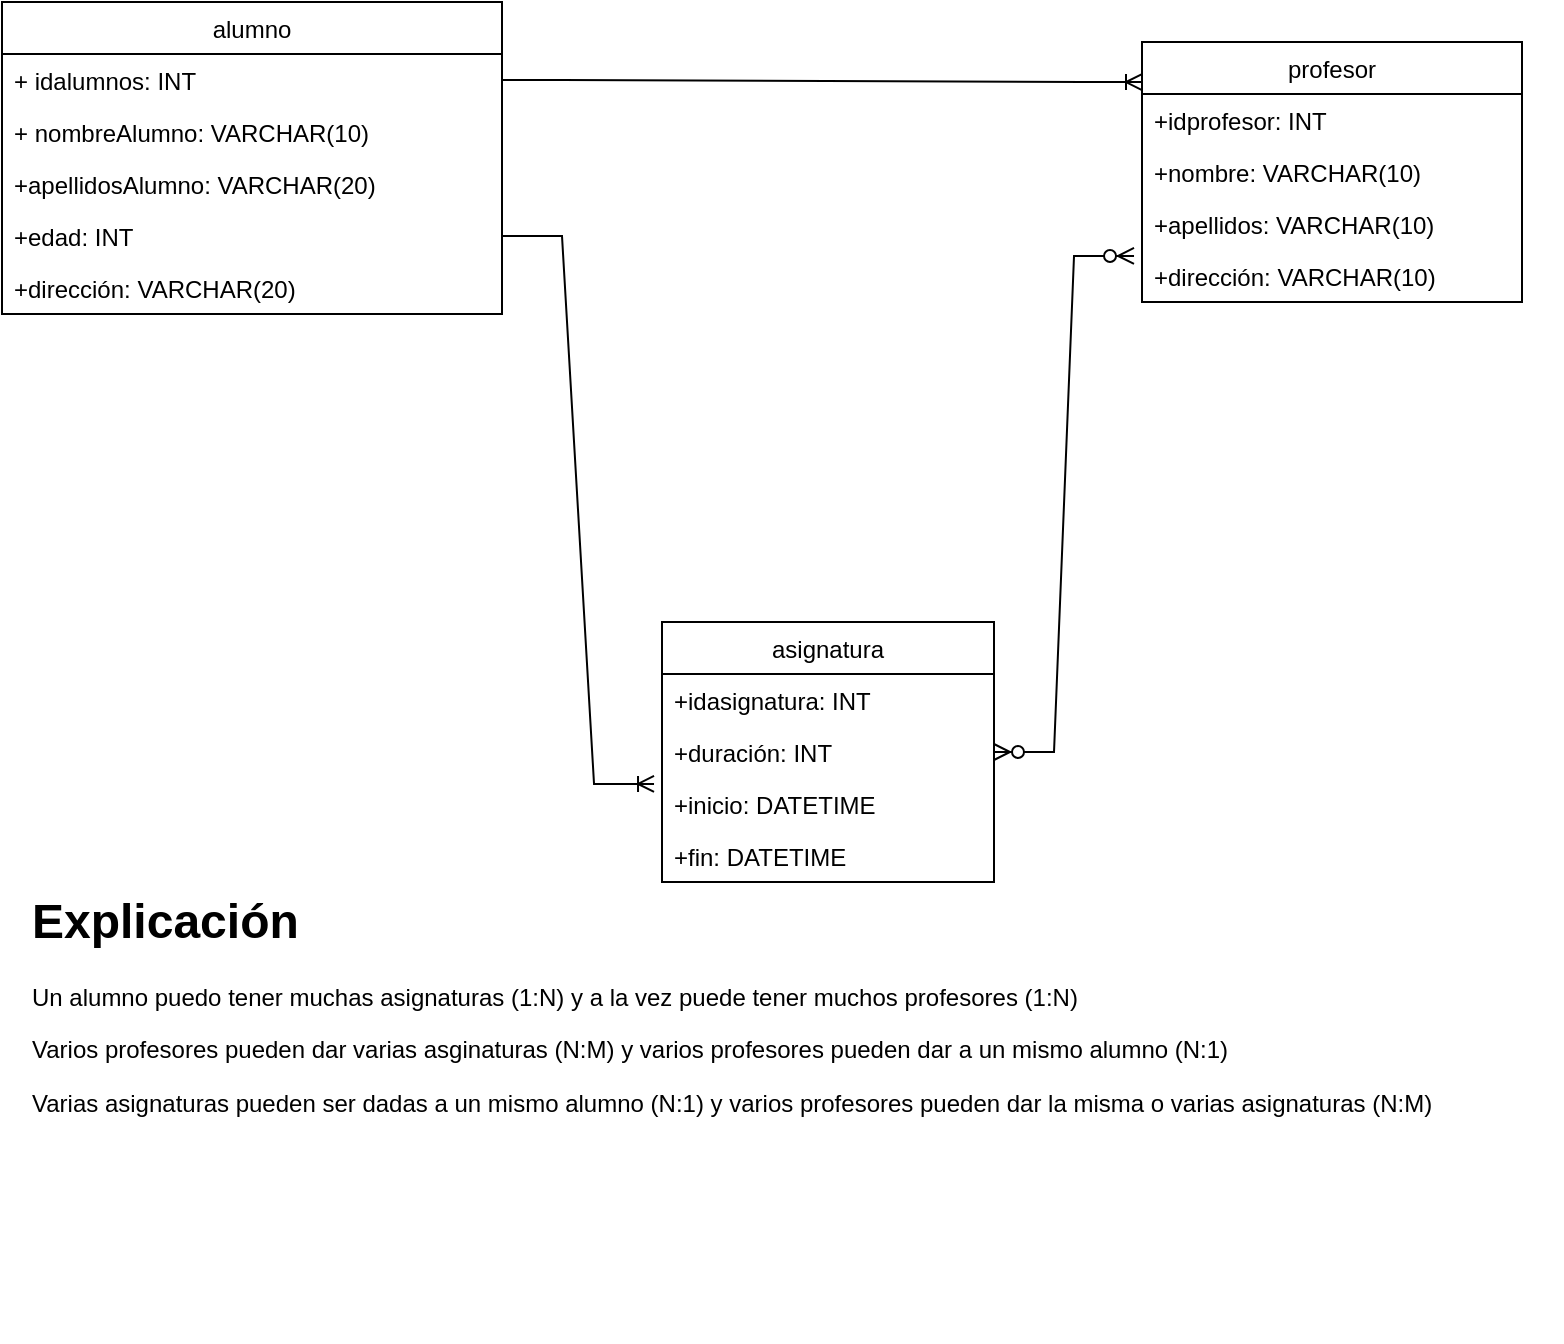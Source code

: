 <mxfile version="16.5.6" type="device"><diagram id="e5QsXihCPXeqxPR7cAFa" name="Page-1"><mxGraphModel dx="1298" dy="802" grid="1" gridSize="10" guides="1" tooltips="1" connect="1" arrows="1" fold="1" page="1" pageScale="1" pageWidth="827" pageHeight="1169" math="0" shadow="0"><root><mxCell id="0"/><mxCell id="1" parent="0"/><mxCell id="0gZy1IPgglMnKjc9csz7-9" value="asignatura" style="swimlane;fontStyle=0;childLayout=stackLayout;horizontal=1;startSize=26;fillColor=none;horizontalStack=0;resizeParent=1;resizeParentMax=0;resizeLast=0;collapsible=1;marginBottom=0;" vertex="1" parent="1"><mxGeometry x="350" y="350" width="166" height="130" as="geometry"/></mxCell><mxCell id="0gZy1IPgglMnKjc9csz7-10" value="+idasignatura: INT" style="text;strokeColor=none;fillColor=none;align=left;verticalAlign=top;spacingLeft=4;spacingRight=4;overflow=hidden;rotatable=0;points=[[0,0.5],[1,0.5]];portConstraint=eastwest;" vertex="1" parent="0gZy1IPgglMnKjc9csz7-9"><mxGeometry y="26" width="166" height="26" as="geometry"/></mxCell><mxCell id="0gZy1IPgglMnKjc9csz7-11" value="+duración: INT" style="text;strokeColor=none;fillColor=none;align=left;verticalAlign=top;spacingLeft=4;spacingRight=4;overflow=hidden;rotatable=0;points=[[0,0.5],[1,0.5]];portConstraint=eastwest;" vertex="1" parent="0gZy1IPgglMnKjc9csz7-9"><mxGeometry y="52" width="166" height="26" as="geometry"/></mxCell><mxCell id="0gZy1IPgglMnKjc9csz7-36" value="+inicio: DATETIME" style="text;strokeColor=none;fillColor=none;align=left;verticalAlign=top;spacingLeft=4;spacingRight=4;overflow=hidden;rotatable=0;points=[[0,0.5],[1,0.5]];portConstraint=eastwest;" vertex="1" parent="0gZy1IPgglMnKjc9csz7-9"><mxGeometry y="78" width="166" height="26" as="geometry"/></mxCell><mxCell id="0gZy1IPgglMnKjc9csz7-12" value="+fin: DATETIME" style="text;strokeColor=none;fillColor=none;align=left;verticalAlign=top;spacingLeft=4;spacingRight=4;overflow=hidden;rotatable=0;points=[[0,0.5],[1,0.5]];portConstraint=eastwest;" vertex="1" parent="0gZy1IPgglMnKjc9csz7-9"><mxGeometry y="104" width="166" height="26" as="geometry"/></mxCell><mxCell id="0gZy1IPgglMnKjc9csz7-13" value="profesor" style="swimlane;fontStyle=0;childLayout=stackLayout;horizontal=1;startSize=26;fillColor=none;horizontalStack=0;resizeParent=1;resizeParentMax=0;resizeLast=0;collapsible=1;marginBottom=0;" vertex="1" parent="1"><mxGeometry x="590" y="60" width="190" height="130" as="geometry"/></mxCell><mxCell id="0gZy1IPgglMnKjc9csz7-14" value="+idprofesor: INT" style="text;strokeColor=none;fillColor=none;align=left;verticalAlign=top;spacingLeft=4;spacingRight=4;overflow=hidden;rotatable=0;points=[[0,0.5],[1,0.5]];portConstraint=eastwest;" vertex="1" parent="0gZy1IPgglMnKjc9csz7-13"><mxGeometry y="26" width="190" height="26" as="geometry"/></mxCell><mxCell id="0gZy1IPgglMnKjc9csz7-15" value="+nombre: VARCHAR(10)" style="text;strokeColor=none;fillColor=none;align=left;verticalAlign=top;spacingLeft=4;spacingRight=4;overflow=hidden;rotatable=0;points=[[0,0.5],[1,0.5]];portConstraint=eastwest;" vertex="1" parent="0gZy1IPgglMnKjc9csz7-13"><mxGeometry y="52" width="190" height="26" as="geometry"/></mxCell><mxCell id="0gZy1IPgglMnKjc9csz7-37" value="+apellidos: VARCHAR(10)" style="text;strokeColor=none;fillColor=none;align=left;verticalAlign=top;spacingLeft=4;spacingRight=4;overflow=hidden;rotatable=0;points=[[0,0.5],[1,0.5]];portConstraint=eastwest;" vertex="1" parent="0gZy1IPgglMnKjc9csz7-13"><mxGeometry y="78" width="190" height="26" as="geometry"/></mxCell><mxCell id="0gZy1IPgglMnKjc9csz7-16" value="+dirección: VARCHAR(10)" style="text;strokeColor=none;fillColor=none;align=left;verticalAlign=top;spacingLeft=4;spacingRight=4;overflow=hidden;rotatable=0;points=[[0,0.5],[1,0.5]];portConstraint=eastwest;" vertex="1" parent="0gZy1IPgglMnKjc9csz7-13"><mxGeometry y="104" width="190" height="26" as="geometry"/></mxCell><mxCell id="0gZy1IPgglMnKjc9csz7-17" value="alumno" style="swimlane;fontStyle=0;childLayout=stackLayout;horizontal=1;startSize=26;fillColor=none;horizontalStack=0;resizeParent=1;resizeParentMax=0;resizeLast=0;collapsible=1;marginBottom=0;" vertex="1" parent="1"><mxGeometry x="20" y="40" width="250" height="156" as="geometry"><mxRectangle x="160" y="110" width="70" height="26" as="alternateBounds"/></mxGeometry></mxCell><mxCell id="0gZy1IPgglMnKjc9csz7-18" value="+ idalumnos: INT" style="text;strokeColor=none;fillColor=none;align=left;verticalAlign=top;spacingLeft=4;spacingRight=4;overflow=hidden;rotatable=0;points=[[0,0.5],[1,0.5]];portConstraint=eastwest;" vertex="1" parent="0gZy1IPgglMnKjc9csz7-17"><mxGeometry y="26" width="250" height="26" as="geometry"/></mxCell><mxCell id="0gZy1IPgglMnKjc9csz7-19" value="+ nombreAlumno: VARCHAR(10)" style="text;strokeColor=none;fillColor=none;align=left;verticalAlign=top;spacingLeft=4;spacingRight=4;overflow=hidden;rotatable=0;points=[[0,0.5],[1,0.5]];portConstraint=eastwest;" vertex="1" parent="0gZy1IPgglMnKjc9csz7-17"><mxGeometry y="52" width="250" height="26" as="geometry"/></mxCell><mxCell id="0gZy1IPgglMnKjc9csz7-35" value="+apellidosAlumno: VARCHAR(20)" style="text;strokeColor=none;fillColor=none;align=left;verticalAlign=top;spacingLeft=4;spacingRight=4;overflow=hidden;rotatable=0;points=[[0,0.5],[1,0.5]];portConstraint=eastwest;" vertex="1" parent="0gZy1IPgglMnKjc9csz7-17"><mxGeometry y="78" width="250" height="26" as="geometry"/></mxCell><mxCell id="0gZy1IPgglMnKjc9csz7-34" value="+edad: INT" style="text;strokeColor=none;fillColor=none;align=left;verticalAlign=top;spacingLeft=4;spacingRight=4;overflow=hidden;rotatable=0;points=[[0,0.5],[1,0.5]];portConstraint=eastwest;" vertex="1" parent="0gZy1IPgglMnKjc9csz7-17"><mxGeometry y="104" width="250" height="26" as="geometry"/></mxCell><mxCell id="0gZy1IPgglMnKjc9csz7-20" value="+dirección: VARCHAR(20)" style="text;strokeColor=none;fillColor=none;align=left;verticalAlign=top;spacingLeft=4;spacingRight=4;overflow=hidden;rotatable=0;points=[[0,0.5],[1,0.5]];portConstraint=eastwest;" vertex="1" parent="0gZy1IPgglMnKjc9csz7-17"><mxGeometry y="130" width="250" height="26" as="geometry"/></mxCell><mxCell id="0gZy1IPgglMnKjc9csz7-38" value="" style="edgeStyle=entityRelationEdgeStyle;fontSize=12;html=1;endArrow=ERzeroToMany;endFill=1;startArrow=ERzeroToMany;rounded=0;entryX=-0.021;entryY=0.115;entryDx=0;entryDy=0;entryPerimeter=0;exitX=1;exitY=0.5;exitDx=0;exitDy=0;" edge="1" parent="1" source="0gZy1IPgglMnKjc9csz7-11" target="0gZy1IPgglMnKjc9csz7-16"><mxGeometry width="100" height="100" relative="1" as="geometry"><mxPoint x="490" y="450" as="sourcePoint"/><mxPoint x="590" y="350" as="targetPoint"/></mxGeometry></mxCell><mxCell id="0gZy1IPgglMnKjc9csz7-40" value="" style="edgeStyle=entityRelationEdgeStyle;fontSize=12;html=1;endArrow=ERoneToMany;rounded=0;entryX=-0.024;entryY=0.115;entryDx=0;entryDy=0;entryPerimeter=0;exitX=1;exitY=0.5;exitDx=0;exitDy=0;" edge="1" parent="1" source="0gZy1IPgglMnKjc9csz7-34" target="0gZy1IPgglMnKjc9csz7-36"><mxGeometry width="100" height="100" relative="1" as="geometry"><mxPoint x="303" y="110" as="sourcePoint"/><mxPoint x="330" y="470" as="targetPoint"/></mxGeometry></mxCell><mxCell id="0gZy1IPgglMnKjc9csz7-41" value="" style="edgeStyle=entityRelationEdgeStyle;fontSize=12;html=1;endArrow=ERoneToMany;rounded=0;entryX=0;entryY=0.154;entryDx=0;entryDy=0;entryPerimeter=0;exitX=1;exitY=0.5;exitDx=0;exitDy=0;" edge="1" parent="1" source="0gZy1IPgglMnKjc9csz7-18" target="0gZy1IPgglMnKjc9csz7-13"><mxGeometry width="100" height="100" relative="1" as="geometry"><mxPoint x="490" y="450" as="sourcePoint"/><mxPoint x="590" y="350" as="targetPoint"/></mxGeometry></mxCell><mxCell id="0gZy1IPgglMnKjc9csz7-42" value="&lt;h1&gt;Explicación&lt;/h1&gt;&lt;p&gt;Un alumno puedo tener muchas asignaturas (1:N) y a la vez puede tener muchos profesores (1:N)&lt;/p&gt;&lt;p&gt;Varios profesores pueden dar varias asginaturas (N:M) y varios profesores pueden dar a un mismo alumno (N:1)&lt;/p&gt;&lt;p&gt;Varias asignaturas pueden ser dadas a un mismo alumno (N:1) y varios profesores pueden dar la misma o varias asignaturas (N:M)&lt;/p&gt;" style="text;html=1;strokeColor=none;fillColor=none;spacing=5;spacingTop=-20;whiteSpace=wrap;overflow=hidden;rounded=0;" vertex="1" parent="1"><mxGeometry x="30" y="480" width="770" height="230" as="geometry"/></mxCell></root></mxGraphModel></diagram></mxfile>